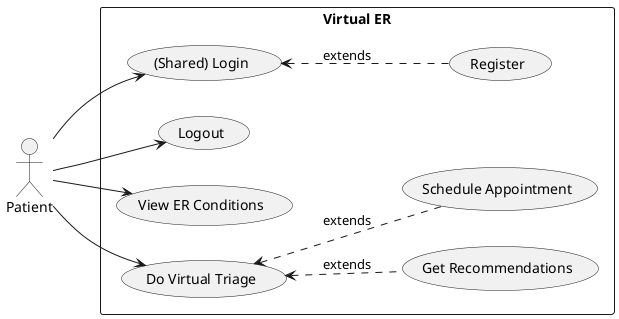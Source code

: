 @startuml Patient Use Case Diagram
left to right direction
:Patient: as p
rectangle "Virtual ER" {
  usecase "(Shared) Login" as login
  (Register) as reg
  (Logout) as logout
  (View ER Conditions) as view_er
  (Do Virtual Triage) as triage
  (Get Recommendations) as get_rec
  (Schedule Appointment) as schedule
}
p --> login
p --> logout
p --> view_er
p --> triage
login <.. reg : extends
triage <.. get_rec: extends
triage <.. schedule : extends
@enduml
